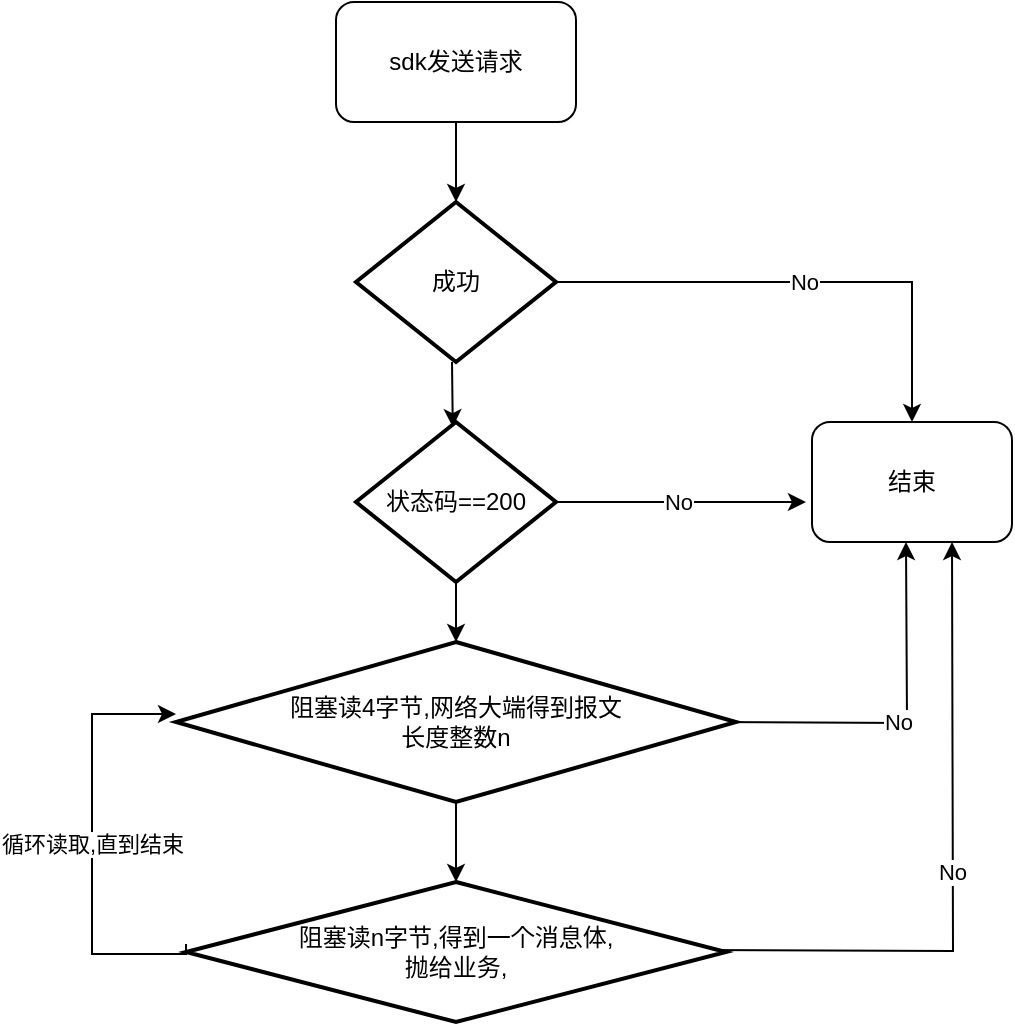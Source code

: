 <mxfile version="20.1.1" type="github">
  <diagram id="tL6mBHUrjKtDYPv07tti" name="第 1 页">
    <mxGraphModel dx="1761" dy="965" grid="1" gridSize="10" guides="1" tooltips="1" connect="1" arrows="1" fold="1" page="1" pageScale="1" pageWidth="827" pageHeight="1169" math="0" shadow="0">
      <root>
        <mxCell id="0" />
        <mxCell id="1" parent="0" />
        <mxCell id="b6Z9mGRuPLG8XP2epYKp-10" value="No" style="edgeStyle=orthogonalEdgeStyle;rounded=0;orthogonalLoop=1;jettySize=auto;html=1;exitX=1;exitY=0.5;exitDx=0;exitDy=0;exitPerimeter=0;entryX=0.5;entryY=0;entryDx=0;entryDy=0;" edge="1" parent="1" source="b6Z9mGRuPLG8XP2epYKp-2" target="b6Z9mGRuPLG8XP2epYKp-6">
          <mxGeometry relative="1" as="geometry" />
        </mxCell>
        <mxCell id="b6Z9mGRuPLG8XP2epYKp-2" value="成功" style="strokeWidth=2;html=1;shape=mxgraph.flowchart.decision;whiteSpace=wrap;" vertex="1" parent="1">
          <mxGeometry x="302" y="310" width="100" height="80" as="geometry" />
        </mxCell>
        <mxCell id="b6Z9mGRuPLG8XP2epYKp-11" value="No" style="edgeStyle=orthogonalEdgeStyle;rounded=0;orthogonalLoop=1;jettySize=auto;html=1;exitX=1;exitY=0.5;exitDx=0;exitDy=0;exitPerimeter=0;entryX=0.083;entryY=0.667;entryDx=0;entryDy=0;entryPerimeter=0;" edge="1" parent="1">
          <mxGeometry relative="1" as="geometry">
            <mxPoint x="399" y="460" as="sourcePoint" />
            <mxPoint x="526.96" y="460.02" as="targetPoint" />
          </mxGeometry>
        </mxCell>
        <mxCell id="b6Z9mGRuPLG8XP2epYKp-13" style="edgeStyle=orthogonalEdgeStyle;rounded=0;orthogonalLoop=1;jettySize=auto;html=1;exitX=0.5;exitY=1;exitDx=0;exitDy=0;exitPerimeter=0;entryX=0.5;entryY=0;entryDx=0;entryDy=0;entryPerimeter=0;" edge="1" parent="1" source="b6Z9mGRuPLG8XP2epYKp-3" target="b6Z9mGRuPLG8XP2epYKp-4">
          <mxGeometry relative="1" as="geometry" />
        </mxCell>
        <mxCell id="b6Z9mGRuPLG8XP2epYKp-3" value="状态码==200" style="strokeWidth=2;html=1;shape=mxgraph.flowchart.decision;whiteSpace=wrap;" vertex="1" parent="1">
          <mxGeometry x="302" y="420" width="100" height="80" as="geometry" />
        </mxCell>
        <mxCell id="b6Z9mGRuPLG8XP2epYKp-14" style="edgeStyle=orthogonalEdgeStyle;rounded=0;orthogonalLoop=1;jettySize=auto;html=1;exitX=0.5;exitY=1;exitDx=0;exitDy=0;exitPerimeter=0;entryX=0.5;entryY=0;entryDx=0;entryDy=0;entryPerimeter=0;" edge="1" parent="1" source="b6Z9mGRuPLG8XP2epYKp-4" target="b6Z9mGRuPLG8XP2epYKp-5">
          <mxGeometry relative="1" as="geometry" />
        </mxCell>
        <mxCell id="b6Z9mGRuPLG8XP2epYKp-15" value="No" style="edgeStyle=orthogonalEdgeStyle;rounded=0;orthogonalLoop=1;jettySize=auto;html=1;exitX=1;exitY=0.5;exitDx=0;exitDy=0;exitPerimeter=0;" edge="1" parent="1">
          <mxGeometry relative="1" as="geometry">
            <mxPoint x="479" y="570" as="sourcePoint" />
            <mxPoint x="577" y="480" as="targetPoint" />
          </mxGeometry>
        </mxCell>
        <mxCell id="b6Z9mGRuPLG8XP2epYKp-4" value="阻塞读4字节,网络大端得到报文&lt;br&gt;长度整数n" style="strokeWidth=2;html=1;shape=mxgraph.flowchart.decision;whiteSpace=wrap;" vertex="1" parent="1">
          <mxGeometry x="212" y="530" width="280" height="80" as="geometry" />
        </mxCell>
        <mxCell id="b6Z9mGRuPLG8XP2epYKp-16" value="No" style="edgeStyle=orthogonalEdgeStyle;rounded=0;orthogonalLoop=1;jettySize=auto;html=1;exitX=1;exitY=0.5;exitDx=0;exitDy=0;exitPerimeter=0;" edge="1" parent="1">
          <mxGeometry relative="1" as="geometry">
            <mxPoint x="475" y="684" as="sourcePoint" />
            <mxPoint x="600" y="480" as="targetPoint" />
          </mxGeometry>
        </mxCell>
        <mxCell id="b6Z9mGRuPLG8XP2epYKp-17" value="循环读取,直到结束" style="edgeStyle=orthogonalEdgeStyle;rounded=0;orthogonalLoop=1;jettySize=auto;html=1;exitX=0;exitY=0.5;exitDx=0;exitDy=0;exitPerimeter=0;entryX=0;entryY=0.5;entryDx=0;entryDy=0;entryPerimeter=0;" edge="1" parent="1">
          <mxGeometry relative="1" as="geometry">
            <mxPoint x="217" y="681" as="sourcePoint" />
            <mxPoint x="212" y="566" as="targetPoint" />
            <Array as="points">
              <mxPoint x="170" y="686" />
              <mxPoint x="170" y="566" />
            </Array>
          </mxGeometry>
        </mxCell>
        <mxCell id="b6Z9mGRuPLG8XP2epYKp-5" value="阻塞读n字节,得到一个消息体,&lt;br&gt;抛给业务," style="strokeWidth=2;html=1;shape=mxgraph.flowchart.decision;whiteSpace=wrap;" vertex="1" parent="1">
          <mxGeometry x="217" y="650" width="270" height="70" as="geometry" />
        </mxCell>
        <mxCell id="b6Z9mGRuPLG8XP2epYKp-6" value="结束" style="rounded=1;whiteSpace=wrap;html=1;" vertex="1" parent="1">
          <mxGeometry x="530" y="420" width="100" height="60" as="geometry" />
        </mxCell>
        <mxCell id="b6Z9mGRuPLG8XP2epYKp-7" value="sdk发送请求" style="rounded=1;whiteSpace=wrap;html=1;" vertex="1" parent="1">
          <mxGeometry x="292" y="210" width="120" height="60" as="geometry" />
        </mxCell>
        <mxCell id="b6Z9mGRuPLG8XP2epYKp-8" value="" style="endArrow=classic;html=1;rounded=0;entryX=0.5;entryY=0;entryDx=0;entryDy=0;entryPerimeter=0;exitX=0.5;exitY=1;exitDx=0;exitDy=0;" edge="1" parent="1" source="b6Z9mGRuPLG8XP2epYKp-7" target="b6Z9mGRuPLG8XP2epYKp-2">
          <mxGeometry width="50" height="50" relative="1" as="geometry">
            <mxPoint x="340" y="280" as="sourcePoint" />
            <mxPoint x="390" y="230" as="targetPoint" />
          </mxGeometry>
        </mxCell>
        <mxCell id="b6Z9mGRuPLG8XP2epYKp-9" value="" style="endArrow=classic;html=1;rounded=0;entryX=0.424;entryY=0.032;entryDx=0;entryDy=0;entryPerimeter=0;" edge="1" parent="1">
          <mxGeometry width="50" height="50" relative="1" as="geometry">
            <mxPoint x="350" y="390" as="sourcePoint" />
            <mxPoint x="350.4" y="422.56" as="targetPoint" />
          </mxGeometry>
        </mxCell>
      </root>
    </mxGraphModel>
  </diagram>
</mxfile>
